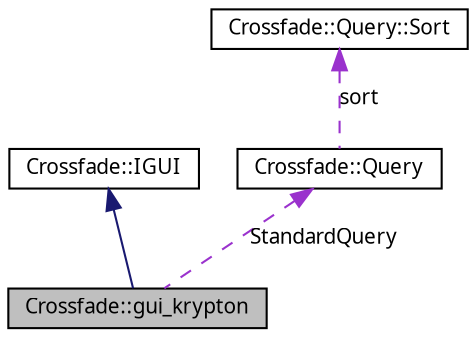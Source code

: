 digraph G
{
  edge [fontname="FreeSans.ttf",fontsize=10,labelfontname="FreeSans.ttf",labelfontsize=10];
  node [fontname="FreeSans.ttf",fontsize=10,shape=record];
  Node1 [label="Crossfade::gui_krypton",height=0.2,width=0.4,color="black", fillcolor="grey75", style="filled" fontcolor="black"];
  Node2 -> Node1 [dir=back,color="midnightblue",fontsize=10,style="solid",fontname="FreeSans.ttf"];
  Node2 [label="Crossfade::IGUI",height=0.2,width=0.4,color="black", fillcolor="white", style="filled",URL="$interface_crossfade_1_1_i_g_u_i.html",tooltip="Interface a Crossfade-GUI class has to implement."];
  Node3 -> Node1 [dir=back,color="darkorchid3",fontsize=10,style="dashed",label="StandardQuery",fontname="FreeSans.ttf"];
  Node3 [label="Crossfade::Query",height=0.2,width=0.4,color="black", fillcolor="white", style="filled",URL="$class_crossfade_1_1_query.html"];
  Node4 -> Node3 [dir=back,color="darkorchid3",fontsize=10,style="dashed",label="sort",fontname="FreeSans.ttf"];
  Node4 [label="Crossfade::Query::Sort",height=0.2,width=0.4,color="black", fillcolor="white", style="filled",URL="$class_crossfade_1_1_query_1_1_sort.html"];
}

